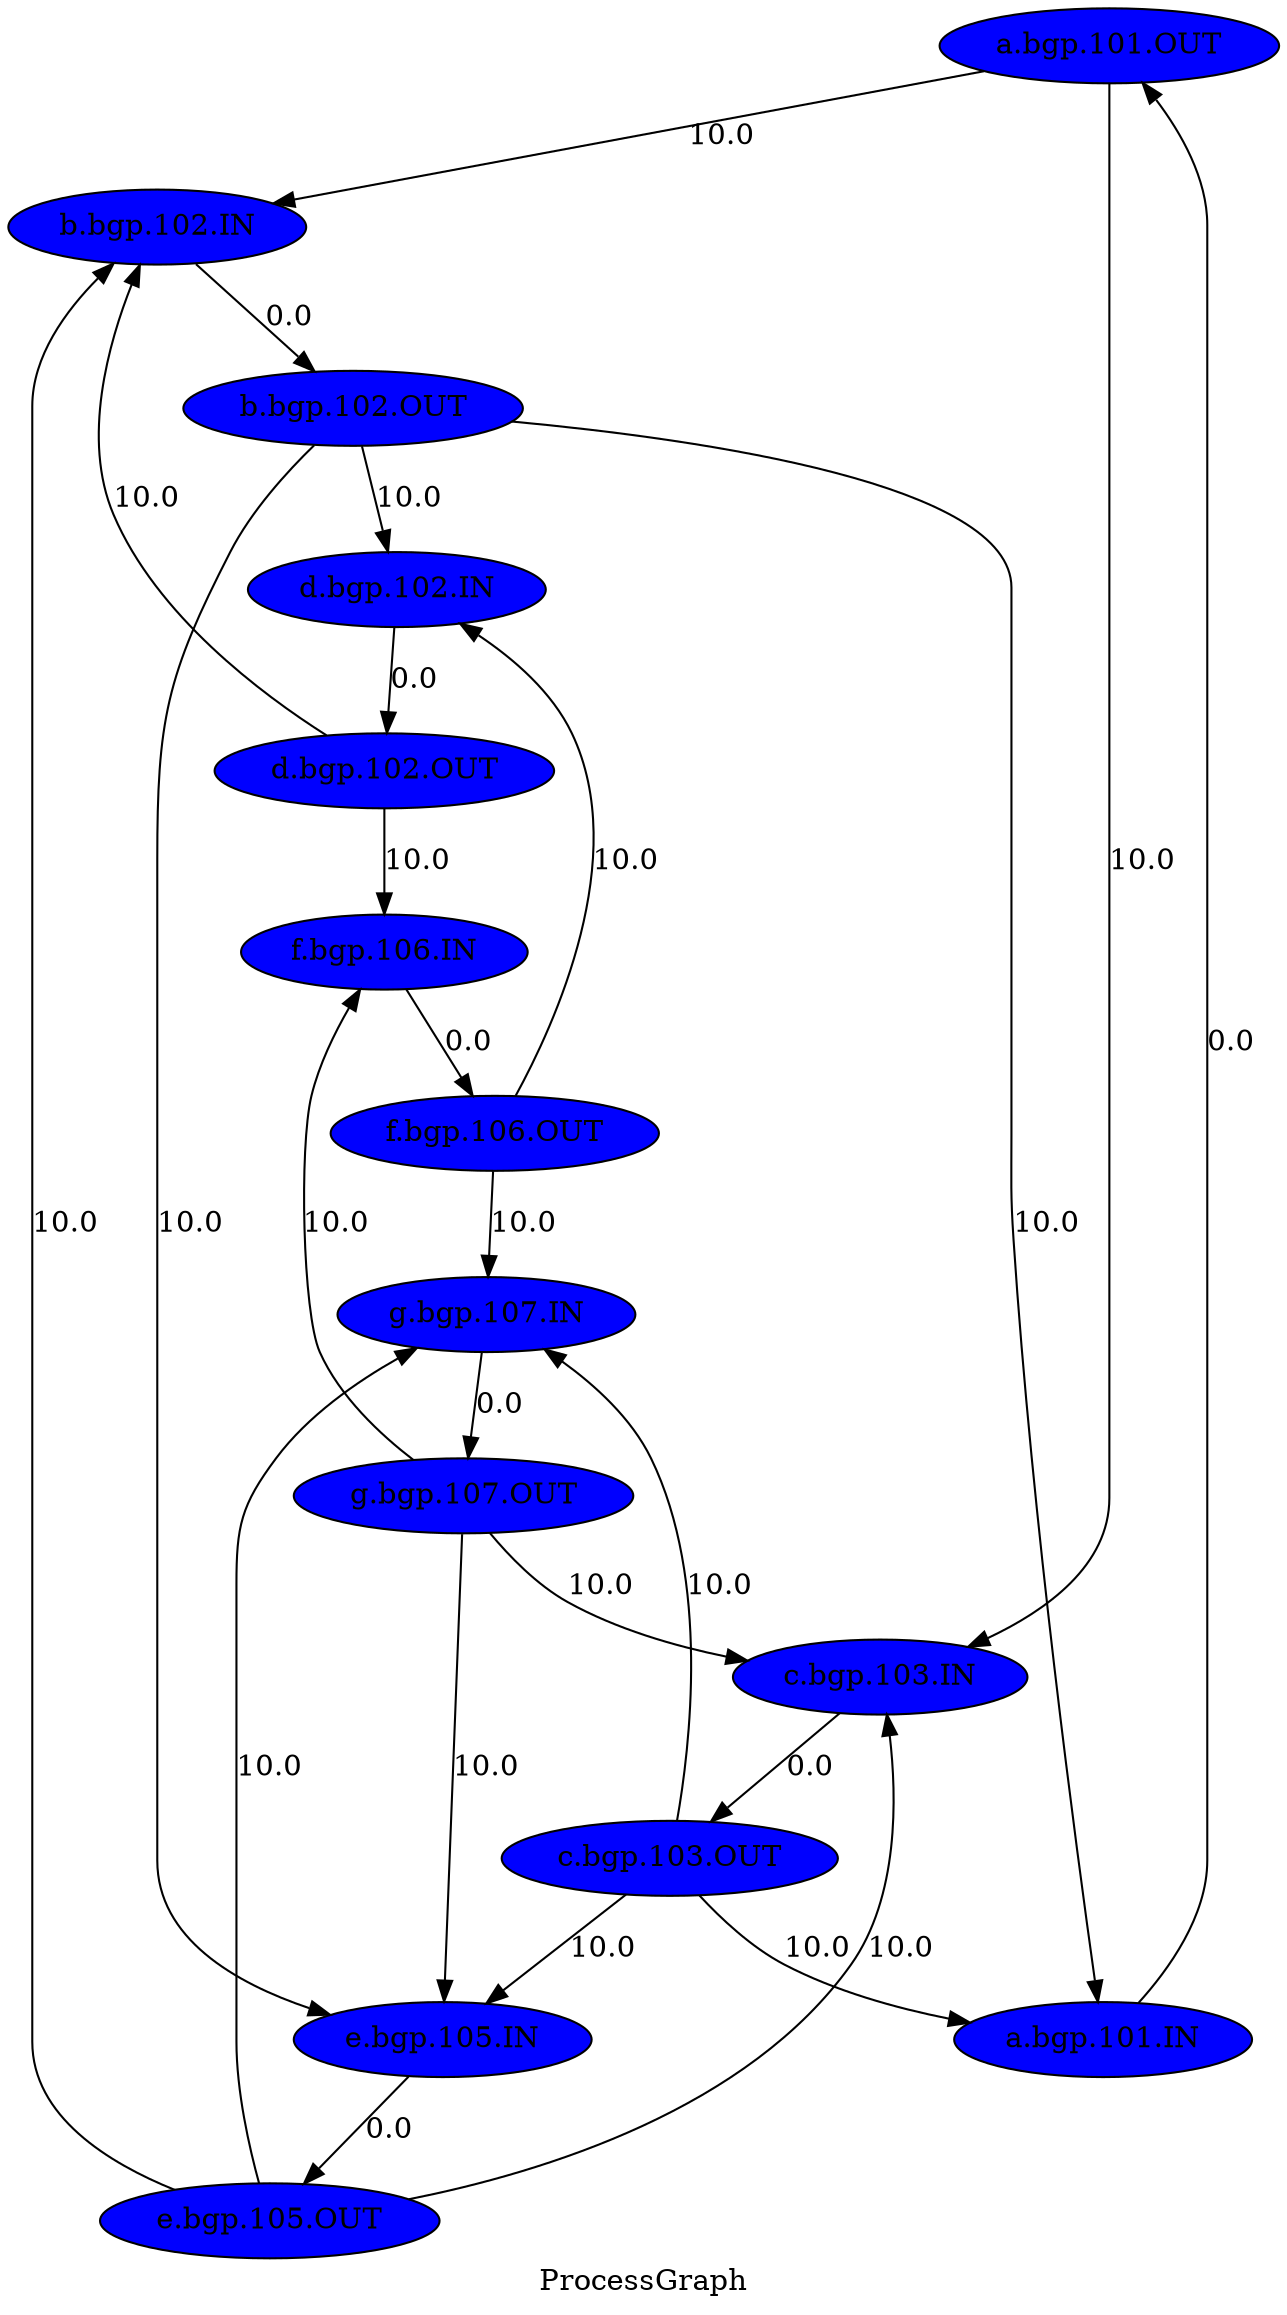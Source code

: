 digraph {
	"a.bgp.101.OUT" -> "b.bgp.102.IN" [label="10.0"]
	"a.bgp.101.OUT" -> "c.bgp.103.IN" [label="10.0"]
	"b.bgp.102.OUT" -> "a.bgp.101.IN" [label="10.0"]
	"b.bgp.102.OUT" -> "d.bgp.102.IN" [label="10.0"]
	"b.bgp.102.OUT" -> "e.bgp.105.IN" [label="10.0"]
	"c.bgp.103.OUT" -> "g.bgp.107.IN" [label="10.0"]
	"c.bgp.103.OUT" -> "a.bgp.101.IN" [label="10.0"]
	"c.bgp.103.OUT" -> "e.bgp.105.IN" [label="10.0"]
	"d.bgp.102.OUT" -> "f.bgp.106.IN" [label="10.0"]
	"d.bgp.102.OUT" -> "b.bgp.102.IN" [label="10.0"]
	"e.bgp.105.OUT" -> "c.bgp.103.IN" [label="10.0"]
	"e.bgp.105.OUT" -> "g.bgp.107.IN" [label="10.0"]
	"e.bgp.105.OUT" -> "b.bgp.102.IN" [label="10.0"]
	"f.bgp.106.OUT" -> "d.bgp.102.IN" [label="10.0"]
	"f.bgp.106.OUT" -> "g.bgp.107.IN" [label="10.0"]
	"g.bgp.107.OUT" -> "f.bgp.106.IN" [label="10.0"]
	"g.bgp.107.OUT" -> "c.bgp.103.IN" [label="10.0"]
	"g.bgp.107.OUT" -> "e.bgp.105.IN" [label="10.0"]
	"a.bgp.101.IN" -> "a.bgp.101.OUT" [label="0.0"]
	"b.bgp.102.IN" -> "b.bgp.102.OUT" [label="0.0"]
	"c.bgp.103.IN" -> "c.bgp.103.OUT" [label="0.0"]
	"d.bgp.102.IN" -> "d.bgp.102.OUT" [label="0.0"]
	"e.bgp.105.IN" -> "e.bgp.105.OUT" [label="0.0"]
	"f.bgp.106.IN" -> "f.bgp.106.OUT" [label="0.0"]
	"g.bgp.107.IN" -> "g.bgp.107.OUT" [label="0.0"]
	"a.bgp.101.IN"[shape=oval, style=filled, fillcolor=blue]
	"a.bgp.101.OUT"[shape=oval, style=filled, fillcolor=blue]
	"b.bgp.102.IN"[shape=oval, style=filled, fillcolor=blue]
	"b.bgp.102.OUT"[shape=oval, style=filled, fillcolor=blue]
	"c.bgp.103.IN"[shape=oval, style=filled, fillcolor=blue]
	"c.bgp.103.OUT"[shape=oval, style=filled, fillcolor=blue]
	"d.bgp.102.IN"[shape=oval, style=filled, fillcolor=blue]
	"d.bgp.102.OUT"[shape=oval, style=filled, fillcolor=blue]
	"e.bgp.105.IN"[shape=oval, style=filled, fillcolor=blue]
	"e.bgp.105.OUT"[shape=oval, style=filled, fillcolor=blue]
	"f.bgp.106.IN"[shape=oval, style=filled, fillcolor=blue]
	"f.bgp.106.OUT"[shape=oval, style=filled, fillcolor=blue]
	"g.bgp.107.IN"[shape=oval, style=filled, fillcolor=blue]
	"g.bgp.107.OUT"[shape=oval, style=filled, fillcolor=blue]
label="ProcessGraph"
}